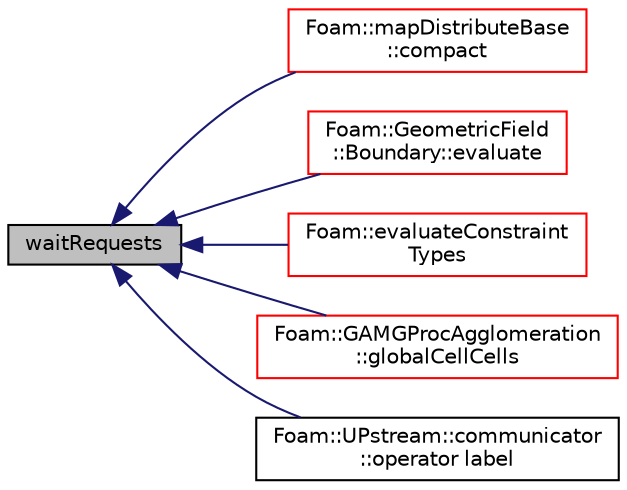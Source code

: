 digraph "waitRequests"
{
  bgcolor="transparent";
  edge [fontname="Helvetica",fontsize="10",labelfontname="Helvetica",labelfontsize="10"];
  node [fontname="Helvetica",fontsize="10",shape=record];
  rankdir="LR";
  Node576 [label="waitRequests",height=0.2,width=0.4,color="black", fillcolor="grey75", style="filled", fontcolor="black"];
  Node576 -> Node577 [dir="back",color="midnightblue",fontsize="10",style="solid",fontname="Helvetica"];
  Node577 [label="Foam::mapDistributeBase\l::compact",height=0.2,width=0.4,color="red",URL="$a28525.html#ae425c08cfe8d1064cfa183af3b1fdfe4",tooltip="Compact maps. Gets per field a bool whether it is used (locally) "];
  Node576 -> Node579 [dir="back",color="midnightblue",fontsize="10",style="solid",fontname="Helvetica"];
  Node579 [label="Foam::GeometricField\l::Boundary::evaluate",height=0.2,width=0.4,color="red",URL="$a27621.html#a640eb3c435abcfe65e13558fc738b915",tooltip="Evaluate boundary conditions. "];
  Node576 -> Node583 [dir="back",color="midnightblue",fontsize="10",style="solid",fontname="Helvetica"];
  Node583 [label="Foam::evaluateConstraint\lTypes",height=0.2,width=0.4,color="red",URL="$a21851.html#a421ae1d4831d9377d7f986ed81a676aa"];
  Node576 -> Node585 [dir="back",color="midnightblue",fontsize="10",style="solid",fontname="Helvetica"];
  Node585 [label="Foam::GAMGProcAgglomeration\l::globalCellCells",height=0.2,width=0.4,color="red",URL="$a28025.html#a59b7daeb97bb6479a59cdeacff965dc5",tooltip="Debug: calculate global cell-cells. "];
  Node576 -> Node587 [dir="back",color="midnightblue",fontsize="10",style="solid",fontname="Helvetica"];
  Node587 [label="Foam::UPstream::communicator\l::operator label",height=0.2,width=0.4,color="black",URL="$a27389.html#ab5ca17e38345f94ac1e6dcef595c9930"];
}
